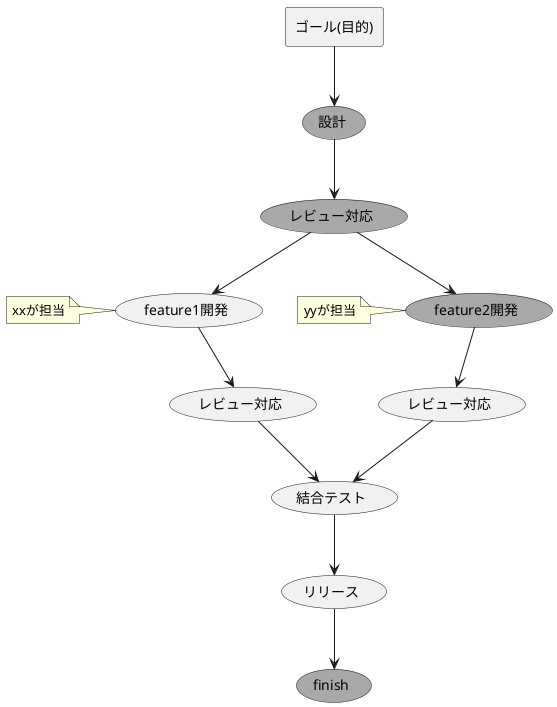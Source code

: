 @startuml
rectangle "ゴール(目的)" as 1
usecase "設計" as 2 #DarkGray
usecase "レビュー対応" as 3 #DarkGray
usecase "feature1開発" as 4
note left
xxが担当
end note
usecase "レビュー対応" as 5
usecase "結合テスト" as 8
usecase "リリース" as 9
usecase "finish" as 10 #DarkGray
usecase "feature2開発" as 6 #DarkGray
note left
yyが担当
end note
usecase "レビュー対応" as 7
usecase "結合テスト" as 8
usecase "リリース" as 9
usecase "finish" as 10 #DarkGray

1 --> 2
2 --> 3
3 --> 4
4 --> 5
5 --> 8
8 --> 9
9 --> 10
3 --> 6
6 --> 7
7 --> 8

@enduml
